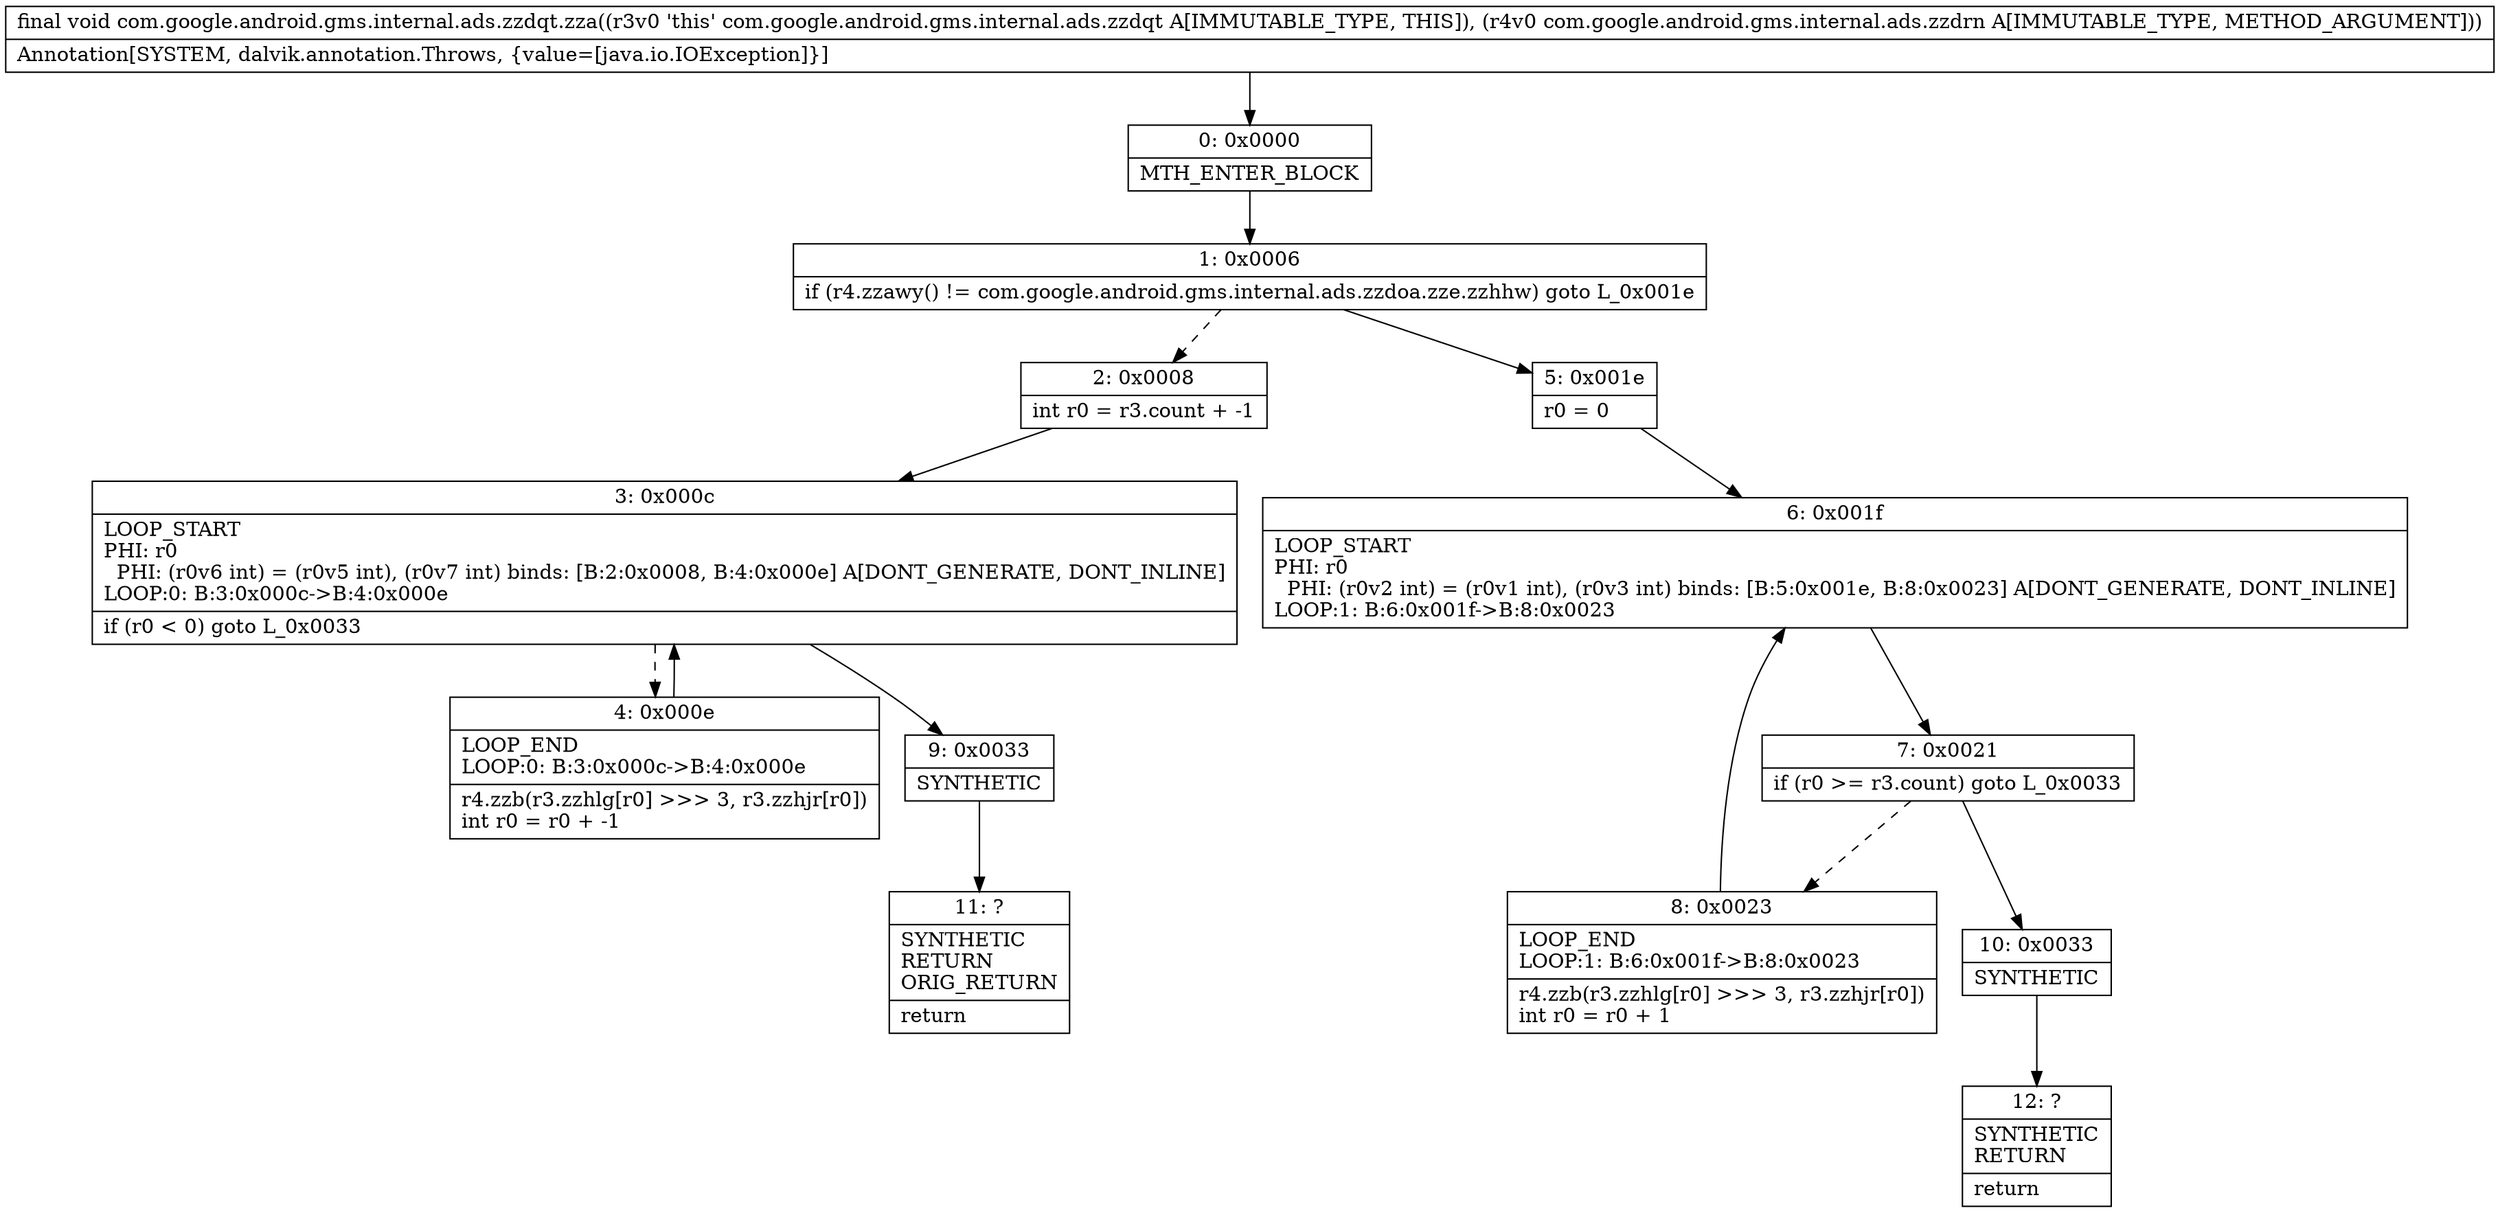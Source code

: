 digraph "CFG forcom.google.android.gms.internal.ads.zzdqt.zza(Lcom\/google\/android\/gms\/internal\/ads\/zzdrn;)V" {
Node_0 [shape=record,label="{0\:\ 0x0000|MTH_ENTER_BLOCK\l}"];
Node_1 [shape=record,label="{1\:\ 0x0006|if (r4.zzawy() != com.google.android.gms.internal.ads.zzdoa.zze.zzhhw) goto L_0x001e\l}"];
Node_2 [shape=record,label="{2\:\ 0x0008|int r0 = r3.count + \-1\l}"];
Node_3 [shape=record,label="{3\:\ 0x000c|LOOP_START\lPHI: r0 \l  PHI: (r0v6 int) = (r0v5 int), (r0v7 int) binds: [B:2:0x0008, B:4:0x000e] A[DONT_GENERATE, DONT_INLINE]\lLOOP:0: B:3:0x000c\-\>B:4:0x000e\l|if (r0 \< 0) goto L_0x0033\l}"];
Node_4 [shape=record,label="{4\:\ 0x000e|LOOP_END\lLOOP:0: B:3:0x000c\-\>B:4:0x000e\l|r4.zzb(r3.zzhlg[r0] \>\>\> 3, r3.zzhjr[r0])\lint r0 = r0 + \-1\l}"];
Node_5 [shape=record,label="{5\:\ 0x001e|r0 = 0\l}"];
Node_6 [shape=record,label="{6\:\ 0x001f|LOOP_START\lPHI: r0 \l  PHI: (r0v2 int) = (r0v1 int), (r0v3 int) binds: [B:5:0x001e, B:8:0x0023] A[DONT_GENERATE, DONT_INLINE]\lLOOP:1: B:6:0x001f\-\>B:8:0x0023\l}"];
Node_7 [shape=record,label="{7\:\ 0x0021|if (r0 \>= r3.count) goto L_0x0033\l}"];
Node_8 [shape=record,label="{8\:\ 0x0023|LOOP_END\lLOOP:1: B:6:0x001f\-\>B:8:0x0023\l|r4.zzb(r3.zzhlg[r0] \>\>\> 3, r3.zzhjr[r0])\lint r0 = r0 + 1\l}"];
Node_9 [shape=record,label="{9\:\ 0x0033|SYNTHETIC\l}"];
Node_10 [shape=record,label="{10\:\ 0x0033|SYNTHETIC\l}"];
Node_11 [shape=record,label="{11\:\ ?|SYNTHETIC\lRETURN\lORIG_RETURN\l|return\l}"];
Node_12 [shape=record,label="{12\:\ ?|SYNTHETIC\lRETURN\l|return\l}"];
MethodNode[shape=record,label="{final void com.google.android.gms.internal.ads.zzdqt.zza((r3v0 'this' com.google.android.gms.internal.ads.zzdqt A[IMMUTABLE_TYPE, THIS]), (r4v0 com.google.android.gms.internal.ads.zzdrn A[IMMUTABLE_TYPE, METHOD_ARGUMENT]))  | Annotation[SYSTEM, dalvik.annotation.Throws, \{value=[java.io.IOException]\}]\l}"];
MethodNode -> Node_0;
Node_0 -> Node_1;
Node_1 -> Node_2[style=dashed];
Node_1 -> Node_5;
Node_2 -> Node_3;
Node_3 -> Node_4[style=dashed];
Node_3 -> Node_9;
Node_4 -> Node_3;
Node_5 -> Node_6;
Node_6 -> Node_7;
Node_7 -> Node_8[style=dashed];
Node_7 -> Node_10;
Node_8 -> Node_6;
Node_9 -> Node_11;
Node_10 -> Node_12;
}

